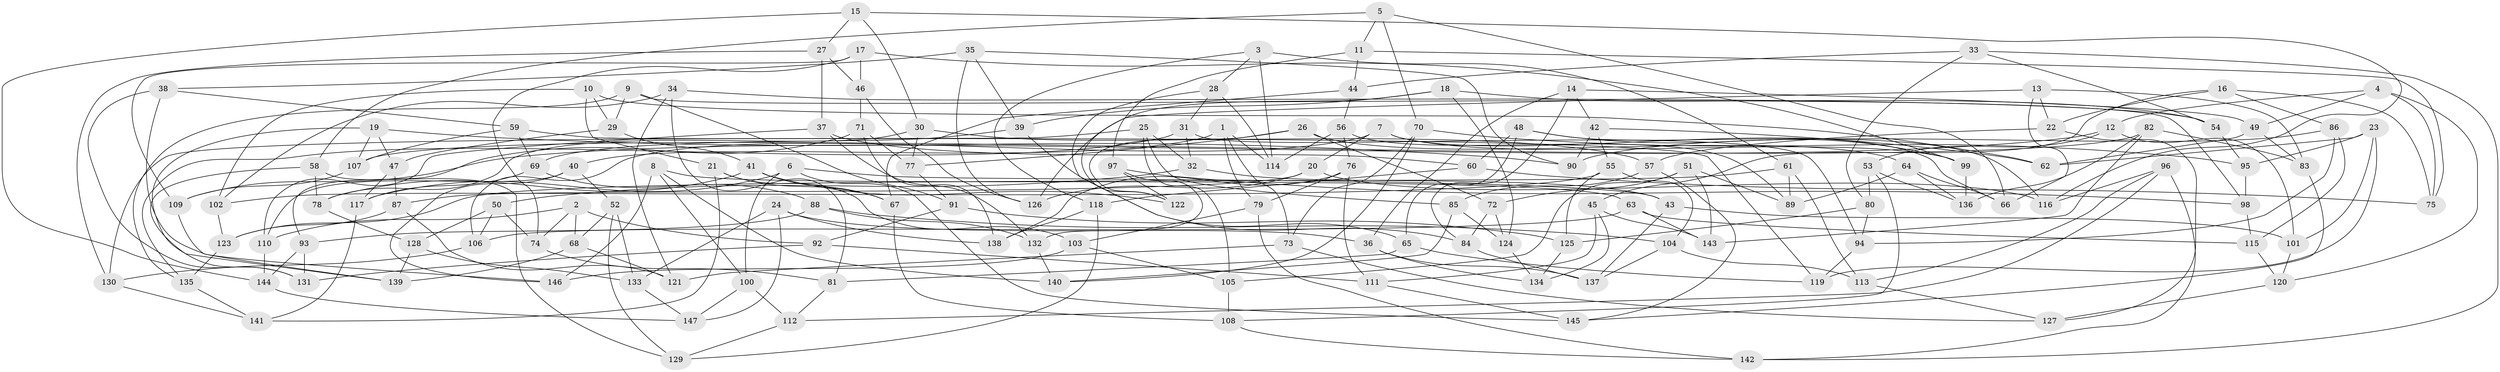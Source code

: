 // coarse degree distribution, {8: 0.24444444444444444, 7: 0.3111111111111111, 10: 0.06666666666666667, 6: 0.24444444444444444, 9: 0.13333333333333333}
// Generated by graph-tools (version 1.1) at 2025/38/03/04/25 23:38:12]
// undirected, 147 vertices, 294 edges
graph export_dot {
  node [color=gray90,style=filled];
  1;
  2;
  3;
  4;
  5;
  6;
  7;
  8;
  9;
  10;
  11;
  12;
  13;
  14;
  15;
  16;
  17;
  18;
  19;
  20;
  21;
  22;
  23;
  24;
  25;
  26;
  27;
  28;
  29;
  30;
  31;
  32;
  33;
  34;
  35;
  36;
  37;
  38;
  39;
  40;
  41;
  42;
  43;
  44;
  45;
  46;
  47;
  48;
  49;
  50;
  51;
  52;
  53;
  54;
  55;
  56;
  57;
  58;
  59;
  60;
  61;
  62;
  63;
  64;
  65;
  66;
  67;
  68;
  69;
  70;
  71;
  72;
  73;
  74;
  75;
  76;
  77;
  78;
  79;
  80;
  81;
  82;
  83;
  84;
  85;
  86;
  87;
  88;
  89;
  90;
  91;
  92;
  93;
  94;
  95;
  96;
  97;
  98;
  99;
  100;
  101;
  102;
  103;
  104;
  105;
  106;
  107;
  108;
  109;
  110;
  111;
  112;
  113;
  114;
  115;
  116;
  117;
  118;
  119;
  120;
  121;
  122;
  123;
  124;
  125;
  126;
  127;
  128;
  129;
  130;
  131;
  132;
  133;
  134;
  135;
  136;
  137;
  138;
  139;
  140;
  141;
  142;
  143;
  144;
  145;
  146;
  147;
  1 -- 40;
  1 -- 73;
  1 -- 114;
  1 -- 79;
  2 -- 68;
  2 -- 92;
  2 -- 74;
  2 -- 110;
  3 -- 114;
  3 -- 28;
  3 -- 61;
  3 -- 118;
  4 -- 49;
  4 -- 75;
  4 -- 120;
  4 -- 12;
  5 -- 66;
  5 -- 11;
  5 -- 58;
  5 -- 70;
  6 -- 43;
  6 -- 117;
  6 -- 145;
  6 -- 100;
  7 -- 99;
  7 -- 20;
  7 -- 66;
  7 -- 106;
  8 -- 140;
  8 -- 63;
  8 -- 100;
  8 -- 146;
  9 -- 135;
  9 -- 29;
  9 -- 91;
  9 -- 98;
  10 -- 102;
  10 -- 21;
  10 -- 29;
  10 -- 62;
  11 -- 44;
  11 -- 97;
  11 -- 75;
  12 -- 53;
  12 -- 109;
  12 -- 101;
  13 -- 83;
  13 -- 22;
  13 -- 126;
  13 -- 66;
  14 -- 42;
  14 -- 84;
  14 -- 49;
  14 -- 36;
  15 -- 27;
  15 -- 144;
  15 -- 116;
  15 -- 30;
  16 -- 86;
  16 -- 75;
  16 -- 45;
  16 -- 22;
  17 -- 46;
  17 -- 109;
  17 -- 74;
  17 -- 99;
  18 -- 122;
  18 -- 39;
  18 -- 124;
  18 -- 54;
  19 -- 90;
  19 -- 47;
  19 -- 139;
  19 -- 107;
  20 -- 126;
  20 -- 116;
  20 -- 87;
  21 -- 67;
  21 -- 103;
  21 -- 141;
  22 -- 57;
  22 -- 127;
  23 -- 119;
  23 -- 62;
  23 -- 101;
  23 -- 95;
  24 -- 36;
  24 -- 138;
  24 -- 147;
  24 -- 133;
  25 -- 105;
  25 -- 85;
  25 -- 130;
  25 -- 32;
  26 -- 122;
  26 -- 72;
  26 -- 64;
  26 -- 77;
  27 -- 130;
  27 -- 37;
  27 -- 46;
  28 -- 65;
  28 -- 114;
  28 -- 31;
  29 -- 41;
  29 -- 47;
  30 -- 78;
  30 -- 57;
  30 -- 77;
  31 -- 94;
  31 -- 135;
  31 -- 32;
  32 -- 50;
  32 -- 43;
  33 -- 54;
  33 -- 44;
  33 -- 80;
  33 -- 142;
  34 -- 102;
  34 -- 81;
  34 -- 54;
  34 -- 121;
  35 -- 39;
  35 -- 38;
  35 -- 90;
  35 -- 126;
  36 -- 134;
  36 -- 137;
  37 -- 132;
  37 -- 60;
  37 -- 110;
  38 -- 131;
  38 -- 59;
  38 -- 146;
  39 -- 69;
  39 -- 84;
  40 -- 110;
  40 -- 52;
  40 -- 146;
  41 -- 122;
  41 -- 78;
  41 -- 67;
  42 -- 55;
  42 -- 62;
  42 -- 90;
  43 -- 137;
  43 -- 101;
  44 -- 67;
  44 -- 56;
  45 -- 143;
  45 -- 111;
  45 -- 134;
  46 -- 126;
  46 -- 71;
  47 -- 117;
  47 -- 87;
  48 -- 99;
  48 -- 60;
  48 -- 116;
  48 -- 65;
  49 -- 62;
  49 -- 83;
  50 -- 128;
  50 -- 106;
  50 -- 74;
  51 -- 143;
  51 -- 72;
  51 -- 89;
  51 -- 105;
  52 -- 129;
  52 -- 133;
  52 -- 68;
  53 -- 108;
  53 -- 80;
  53 -- 136;
  54 -- 95;
  55 -- 125;
  55 -- 104;
  55 -- 102;
  56 -- 76;
  56 -- 114;
  56 -- 89;
  57 -- 145;
  57 -- 85;
  58 -- 131;
  58 -- 129;
  58 -- 78;
  59 -- 107;
  59 -- 119;
  59 -- 69;
  60 -- 75;
  60 -- 118;
  61 -- 89;
  61 -- 113;
  61 -- 123;
  63 -- 143;
  63 -- 106;
  63 -- 115;
  64 -- 66;
  64 -- 89;
  64 -- 136;
  65 -- 119;
  65 -- 81;
  67 -- 108;
  68 -- 139;
  68 -- 121;
  69 -- 88;
  69 -- 117;
  70 -- 95;
  70 -- 140;
  70 -- 73;
  71 -- 93;
  71 -- 77;
  71 -- 138;
  72 -- 124;
  72 -- 84;
  73 -- 127;
  73 -- 121;
  74 -- 81;
  76 -- 79;
  76 -- 111;
  76 -- 138;
  77 -- 91;
  78 -- 128;
  79 -- 103;
  79 -- 142;
  80 -- 94;
  80 -- 125;
  81 -- 112;
  82 -- 83;
  82 -- 143;
  82 -- 136;
  82 -- 107;
  83 -- 145;
  84 -- 137;
  85 -- 140;
  85 -- 124;
  86 -- 90;
  86 -- 115;
  86 -- 94;
  87 -- 123;
  87 -- 121;
  88 -- 132;
  88 -- 104;
  88 -- 93;
  91 -- 125;
  91 -- 92;
  92 -- 111;
  92 -- 131;
  93 -- 144;
  93 -- 131;
  94 -- 119;
  95 -- 98;
  96 -- 142;
  96 -- 112;
  96 -- 113;
  96 -- 116;
  97 -- 132;
  97 -- 98;
  97 -- 122;
  98 -- 115;
  99 -- 136;
  100 -- 147;
  100 -- 112;
  101 -- 120;
  102 -- 123;
  103 -- 105;
  103 -- 146;
  104 -- 113;
  104 -- 137;
  105 -- 108;
  106 -- 130;
  107 -- 109;
  108 -- 142;
  109 -- 139;
  110 -- 144;
  111 -- 145;
  112 -- 129;
  113 -- 127;
  115 -- 120;
  117 -- 141;
  118 -- 129;
  118 -- 138;
  120 -- 127;
  123 -- 135;
  124 -- 134;
  125 -- 134;
  128 -- 133;
  128 -- 139;
  130 -- 141;
  132 -- 140;
  133 -- 147;
  135 -- 141;
  144 -- 147;
}
